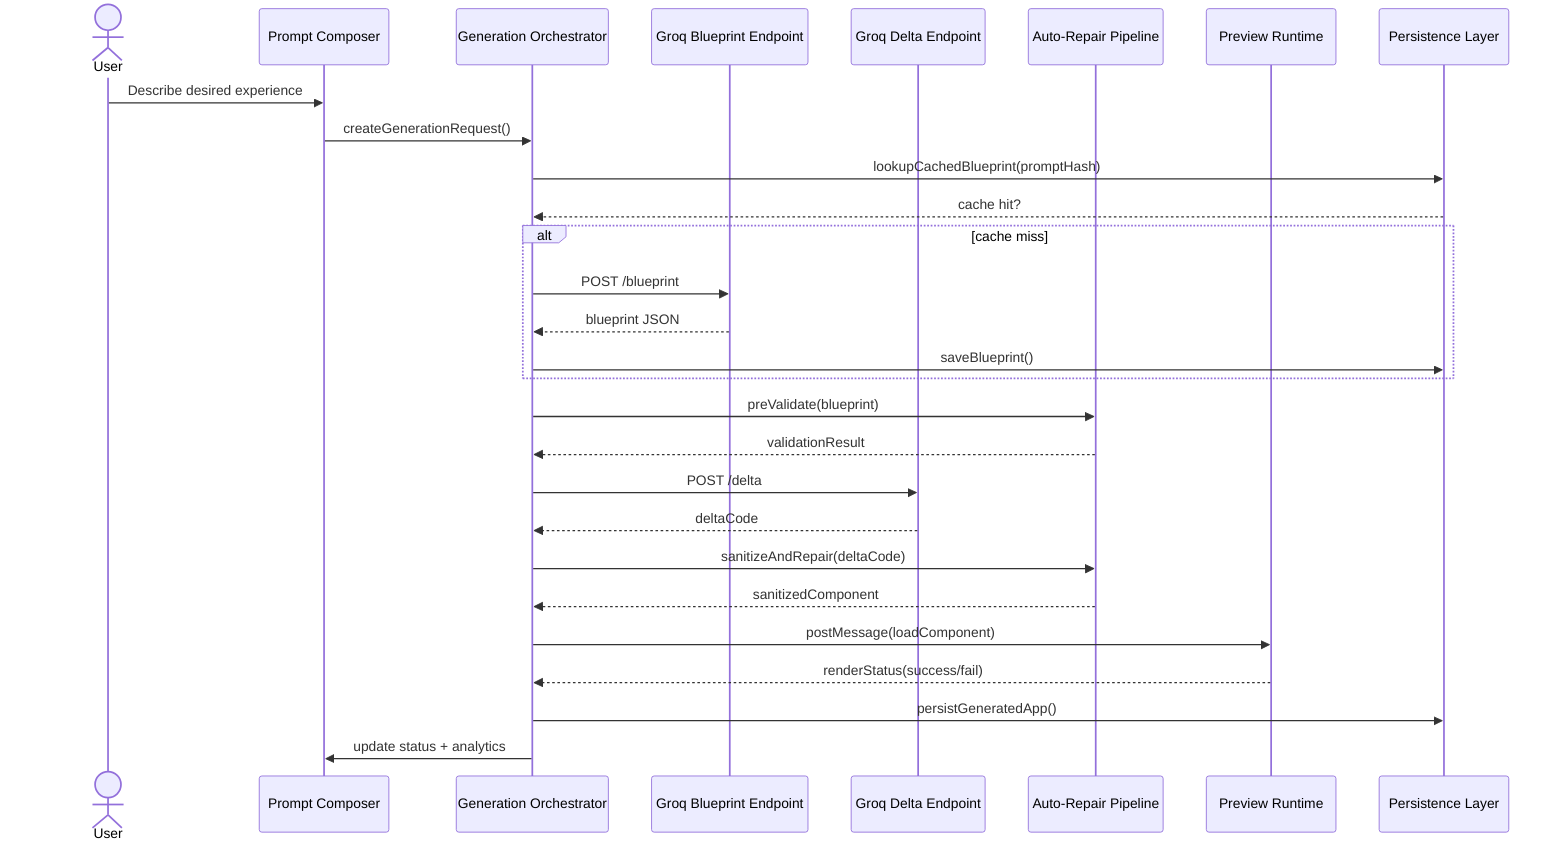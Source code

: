 sequenceDiagram
    actor User
    participant Prompt as Prompt Composer
    participant Orchestrator as Generation Orchestrator
    participant GroqBlueprint as Groq Blueprint Endpoint
    participant GroqDelta as Groq Delta Endpoint
    participant Validator as Auto-Repair Pipeline
    participant Preview as Preview Runtime
    participant Storage as Persistence Layer

    User->>Prompt: Describe desired experience
    Prompt->>Orchestrator: createGenerationRequest()
    Orchestrator->>Storage: lookupCachedBlueprint(promptHash)
    Storage-->>Orchestrator: cache hit?
    alt cache miss
        Orchestrator->>GroqBlueprint: POST /blueprint
        GroqBlueprint-->>Orchestrator: blueprint JSON
        Orchestrator->>Storage: saveBlueprint()
    end
    Orchestrator->>Validator: preValidate(blueprint)
    Validator-->>Orchestrator: validationResult
    Orchestrator->>GroqDelta: POST /delta
    GroqDelta-->>Orchestrator: deltaCode
    Orchestrator->>Validator: sanitizeAndRepair(deltaCode)
    Validator-->>Orchestrator: sanitizedComponent
    Orchestrator->>Preview: postMessage(loadComponent)
    Preview-->>Orchestrator: renderStatus(success/fail)
    Orchestrator->>Storage: persistGeneratedApp()
    Orchestrator->>Prompt: update status + analytics